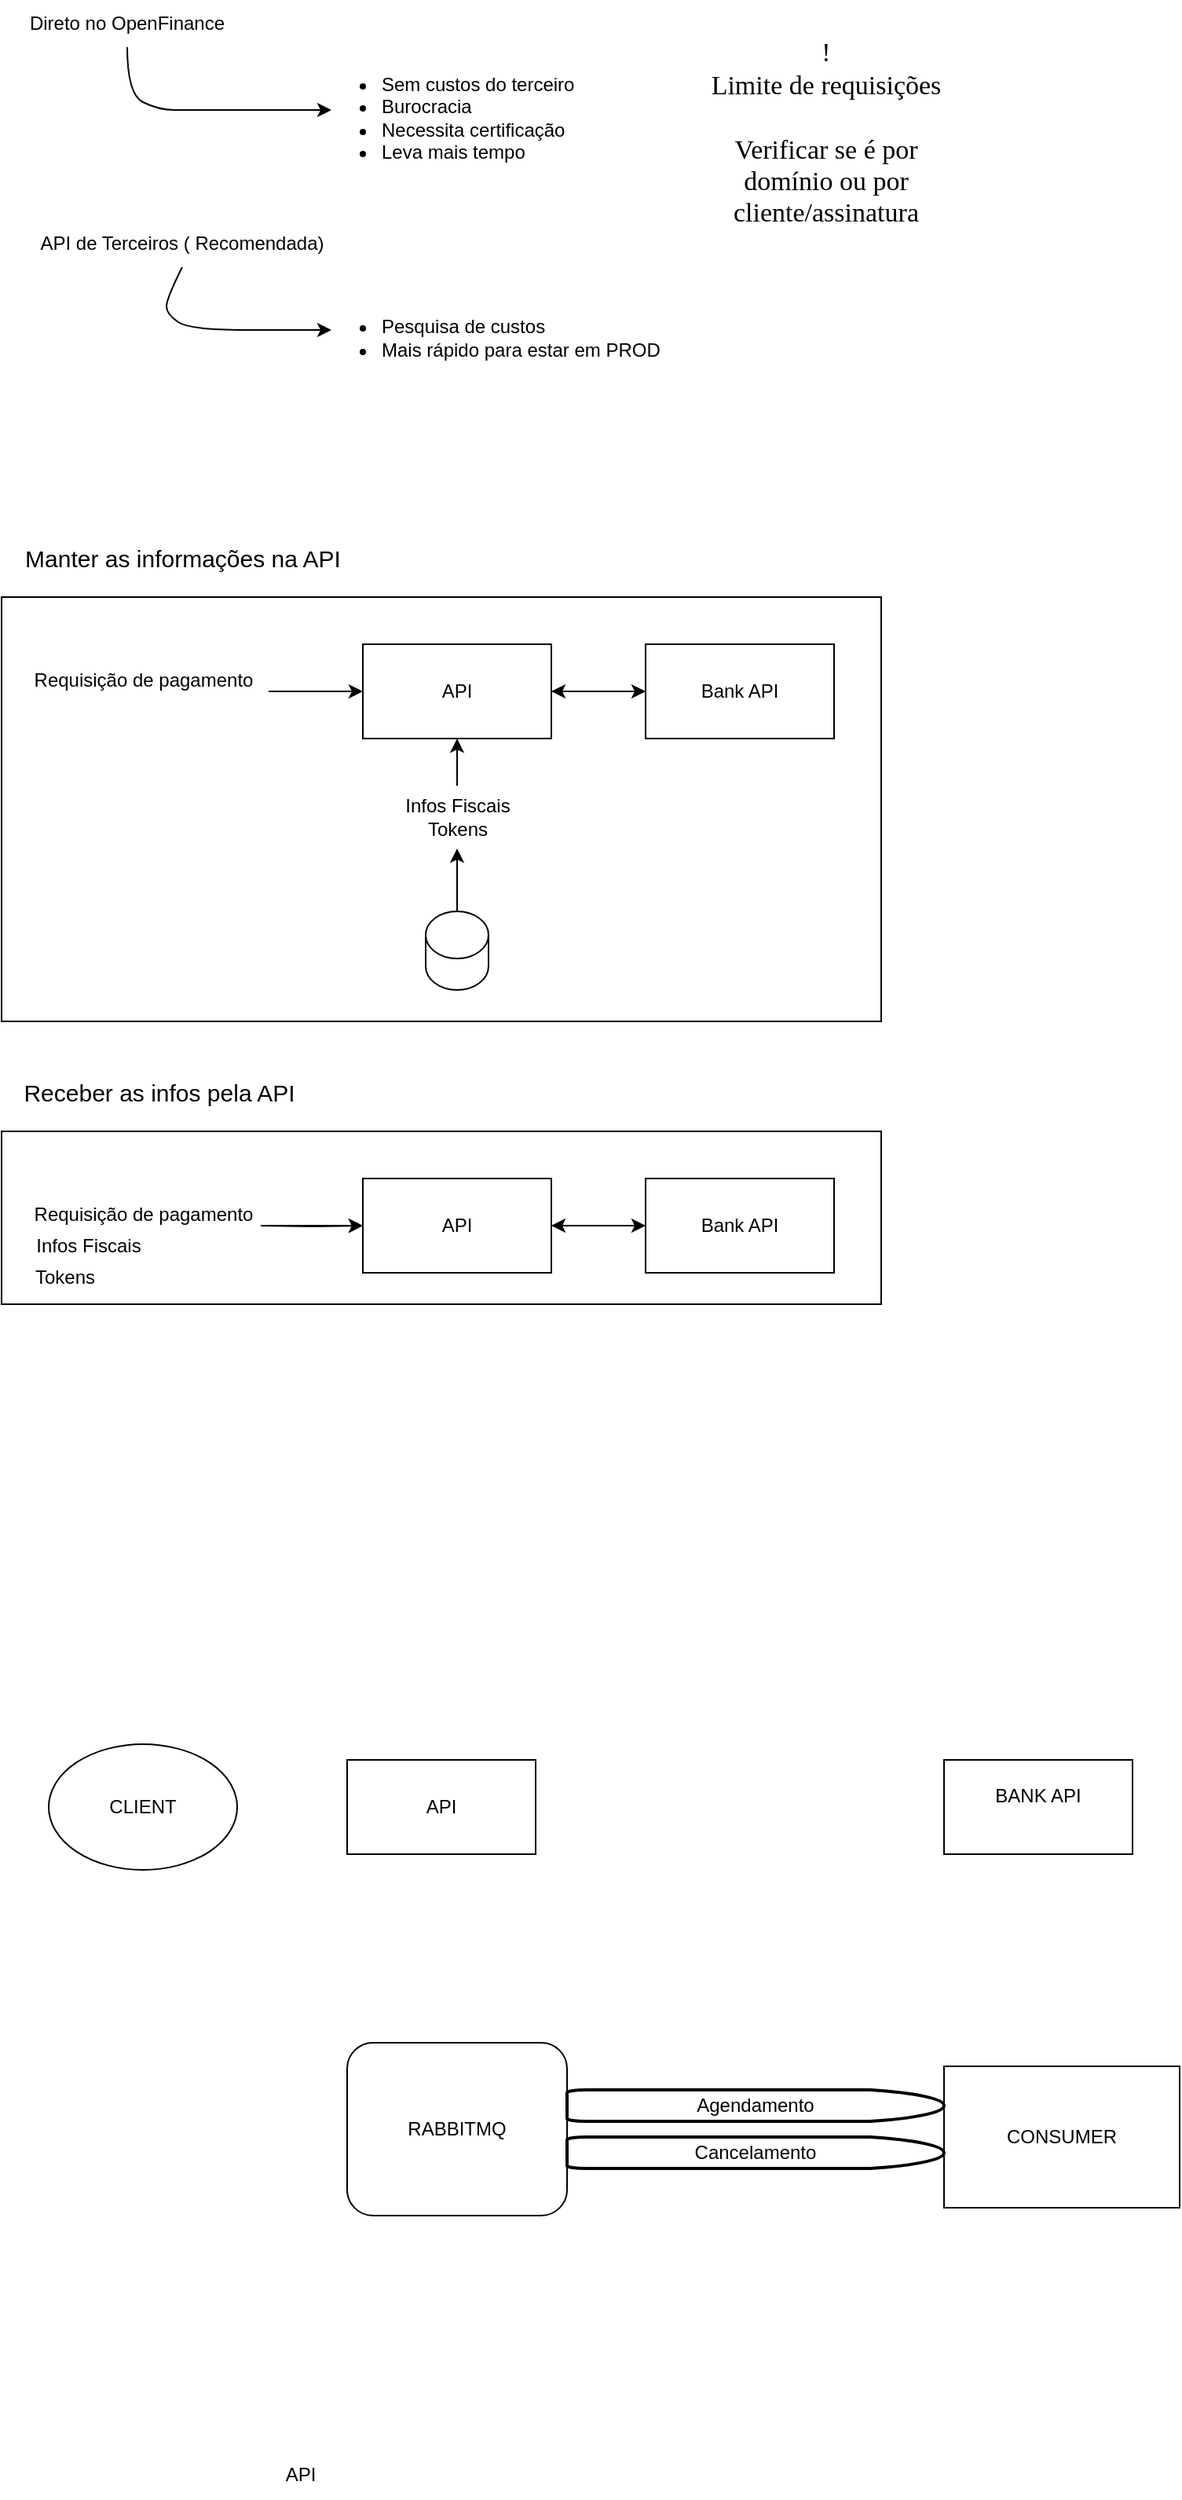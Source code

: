 <mxfile version="26.0.14">
  <diagram name="Page-1" id="8A9vxAhT35mFF_EgVfA0">
    <mxGraphModel dx="989" dy="538" grid="1" gridSize="10" guides="1" tooltips="1" connect="1" arrows="1" fold="1" page="1" pageScale="1" pageWidth="850" pageHeight="1100" math="0" shadow="0">
      <root>
        <mxCell id="0" />
        <mxCell id="1" parent="0" />
        <mxCell id="M50GNinpc0-9XSBfkmc_-64" value="" style="rounded=0;whiteSpace=wrap;html=1;fillColor=none;" vertex="1" parent="1">
          <mxGeometry y="400" width="560" height="270" as="geometry" />
        </mxCell>
        <mxCell id="M50GNinpc0-9XSBfkmc_-52" value="Direto no OpenFinance" style="text;html=1;align=center;verticalAlign=middle;whiteSpace=wrap;rounded=0;" vertex="1" parent="1">
          <mxGeometry x="5" y="20" width="150" height="30" as="geometry" />
        </mxCell>
        <mxCell id="M50GNinpc0-9XSBfkmc_-54" value="&lt;ul&gt;&lt;li&gt;Sem custos do terceiro&lt;/li&gt;&lt;li&gt;Burocracia&lt;/li&gt;&lt;li&gt;Necessita certificação&lt;/li&gt;&lt;li&gt;Leva mais tempo&lt;/li&gt;&lt;/ul&gt;" style="text;html=1;align=left;verticalAlign=middle;whiteSpace=wrap;rounded=0;" vertex="1" parent="1">
          <mxGeometry x="200" y="80" width="240" height="30" as="geometry" />
        </mxCell>
        <mxCell id="M50GNinpc0-9XSBfkmc_-59" value="" style="curved=1;endArrow=classic;html=1;rounded=0;exitX=0.5;exitY=1;exitDx=0;exitDy=0;" edge="1" parent="1" source="M50GNinpc0-9XSBfkmc_-52">
          <mxGeometry width="50" height="50" relative="1" as="geometry">
            <mxPoint x="160" y="140" as="sourcePoint" />
            <mxPoint x="210" y="90" as="targetPoint" />
            <Array as="points">
              <mxPoint x="80" y="80" />
              <mxPoint x="100" y="90" />
              <mxPoint x="120" y="90" />
              <mxPoint x="190" y="90" />
            </Array>
          </mxGeometry>
        </mxCell>
        <mxCell id="M50GNinpc0-9XSBfkmc_-60" value="API de Terceiros ( Recomendada)" style="text;html=1;align=center;verticalAlign=middle;whiteSpace=wrap;rounded=0;" vertex="1" parent="1">
          <mxGeometry x="10" y="160" width="210" height="30" as="geometry" />
        </mxCell>
        <mxCell id="M50GNinpc0-9XSBfkmc_-61" value="&lt;ul&gt;&lt;li&gt;Pesquisa de custos&lt;/li&gt;&lt;li&gt;Mais rápido para estar em PROD&lt;/li&gt;&lt;/ul&gt;" style="text;html=1;align=left;verticalAlign=middle;whiteSpace=wrap;rounded=0;" vertex="1" parent="1">
          <mxGeometry x="200" y="220" width="240" height="30" as="geometry" />
        </mxCell>
        <mxCell id="M50GNinpc0-9XSBfkmc_-62" value="" style="curved=1;endArrow=classic;html=1;rounded=0;exitX=0.5;exitY=1;exitDx=0;exitDy=0;" edge="1" parent="1" source="M50GNinpc0-9XSBfkmc_-60">
          <mxGeometry width="50" height="50" relative="1" as="geometry">
            <mxPoint x="160" y="280" as="sourcePoint" />
            <mxPoint x="210" y="230" as="targetPoint" />
            <Array as="points">
              <mxPoint x="105" y="210" />
              <mxPoint x="105" y="220" />
              <mxPoint x="120" y="230" />
              <mxPoint x="190" y="230" />
            </Array>
          </mxGeometry>
        </mxCell>
        <mxCell id="M50GNinpc0-9XSBfkmc_-63" value="&lt;font face=&quot;Garamond&quot; style=&quot;color: light-dark(rgb(0, 0, 0), rgb(255, 255, 102)); font-size: 17px;&quot;&gt;!&lt;/font&gt;&lt;div&gt;&lt;font face=&quot;Garamond&quot; style=&quot;color: light-dark(rgb(0, 0, 0), rgb(255, 255, 102)); font-size: 17px;&quot;&gt;Limite de requisições&lt;/font&gt;&lt;/div&gt;&lt;div&gt;&lt;font face=&quot;Garamond&quot; style=&quot;color: light-dark(rgb(0, 0, 0), rgb(255, 255, 102)); font-size: 17px;&quot;&gt;&lt;br&gt;&lt;/font&gt;&lt;/div&gt;&lt;div&gt;&lt;font face=&quot;Garamond&quot; style=&quot;color: light-dark(rgb(0, 0, 0), rgb(255, 255, 102)); font-size: 17px;&quot;&gt;Verificar se é por domínio ou por cliente/assinatura&lt;/font&gt;&lt;/div&gt;" style="text;html=1;align=center;verticalAlign=middle;whiteSpace=wrap;rounded=0;" vertex="1" parent="1">
          <mxGeometry x="440" y="30" width="170" height="150" as="geometry" />
        </mxCell>
        <mxCell id="M50GNinpc0-9XSBfkmc_-66" value="&lt;div&gt;&lt;font style=&quot;font-size: 15px;&quot;&gt;Manter as informações na API&lt;/font&gt;&lt;/div&gt;" style="text;html=1;align=center;verticalAlign=middle;resizable=0;points=[];autosize=1;strokeColor=none;fillColor=none;" vertex="1" parent="1">
          <mxGeometry x="5" y="360" width="220" height="30" as="geometry" />
        </mxCell>
        <mxCell id="M50GNinpc0-9XSBfkmc_-76" value="" style="edgeStyle=orthogonalEdgeStyle;rounded=0;orthogonalLoop=1;jettySize=auto;html=1;" edge="1" parent="1" source="M50GNinpc0-9XSBfkmc_-67" target="M50GNinpc0-9XSBfkmc_-75">
          <mxGeometry relative="1" as="geometry" />
        </mxCell>
        <mxCell id="M50GNinpc0-9XSBfkmc_-67" value="API" style="rounded=0;whiteSpace=wrap;html=1;" vertex="1" parent="1">
          <mxGeometry x="230" y="430" width="120" height="60" as="geometry" />
        </mxCell>
        <mxCell id="M50GNinpc0-9XSBfkmc_-78" value="" style="edgeStyle=orthogonalEdgeStyle;rounded=0;orthogonalLoop=1;jettySize=auto;html=1;" edge="1" parent="1" source="M50GNinpc0-9XSBfkmc_-68" target="M50GNinpc0-9XSBfkmc_-67">
          <mxGeometry relative="1" as="geometry" />
        </mxCell>
        <mxCell id="M50GNinpc0-9XSBfkmc_-68" value="Requisição de pagamento&lt;div&gt;&lt;br&gt;&lt;/div&gt;" style="text;html=1;align=center;verticalAlign=middle;resizable=0;points=[];autosize=1;strokeColor=none;fillColor=none;" vertex="1" parent="1">
          <mxGeometry x="10" y="440" width="160" height="40" as="geometry" />
        </mxCell>
        <mxCell id="M50GNinpc0-9XSBfkmc_-74" value="" style="edgeStyle=orthogonalEdgeStyle;rounded=0;orthogonalLoop=1;jettySize=auto;html=1;" edge="1" parent="1" source="M50GNinpc0-9XSBfkmc_-71" target="M50GNinpc0-9XSBfkmc_-67">
          <mxGeometry relative="1" as="geometry" />
        </mxCell>
        <mxCell id="M50GNinpc0-9XSBfkmc_-71" value="Infos Fiscais&lt;div&gt;Tokens&lt;/div&gt;" style="text;html=1;align=center;verticalAlign=middle;resizable=0;points=[];autosize=1;strokeColor=none;fillColor=none;" vertex="1" parent="1">
          <mxGeometry x="245" y="520" width="90" height="40" as="geometry" />
        </mxCell>
        <mxCell id="M50GNinpc0-9XSBfkmc_-73" value="" style="edgeStyle=orthogonalEdgeStyle;rounded=0;orthogonalLoop=1;jettySize=auto;html=1;" edge="1" parent="1" source="M50GNinpc0-9XSBfkmc_-72" target="M50GNinpc0-9XSBfkmc_-71">
          <mxGeometry relative="1" as="geometry" />
        </mxCell>
        <mxCell id="M50GNinpc0-9XSBfkmc_-72" value="" style="shape=cylinder3;whiteSpace=wrap;html=1;boundedLbl=1;backgroundOutline=1;size=15;" vertex="1" parent="1">
          <mxGeometry x="270" y="600" width="40" height="50" as="geometry" />
        </mxCell>
        <mxCell id="M50GNinpc0-9XSBfkmc_-77" value="" style="edgeStyle=orthogonalEdgeStyle;rounded=0;orthogonalLoop=1;jettySize=auto;html=1;" edge="1" parent="1" source="M50GNinpc0-9XSBfkmc_-75" target="M50GNinpc0-9XSBfkmc_-67">
          <mxGeometry relative="1" as="geometry" />
        </mxCell>
        <mxCell id="M50GNinpc0-9XSBfkmc_-75" value="Bank API" style="rounded=0;whiteSpace=wrap;html=1;" vertex="1" parent="1">
          <mxGeometry x="410" y="430" width="120" height="60" as="geometry" />
        </mxCell>
        <mxCell id="M50GNinpc0-9XSBfkmc_-79" value="" style="rounded=0;whiteSpace=wrap;html=1;fillColor=none;" vertex="1" parent="1">
          <mxGeometry y="740" width="560" height="110" as="geometry" />
        </mxCell>
        <mxCell id="M50GNinpc0-9XSBfkmc_-80" value="&lt;div&gt;&lt;font style=&quot;font-size: 15px;&quot;&gt;Receber as infos pela API&lt;/font&gt;&lt;/div&gt;" style="text;html=1;align=center;verticalAlign=middle;resizable=0;points=[];autosize=1;strokeColor=none;fillColor=none;" vertex="1" parent="1">
          <mxGeometry y="700" width="200" height="30" as="geometry" />
        </mxCell>
        <mxCell id="M50GNinpc0-9XSBfkmc_-81" value="" style="edgeStyle=orthogonalEdgeStyle;rounded=0;orthogonalLoop=1;jettySize=auto;html=1;" edge="1" parent="1" source="M50GNinpc0-9XSBfkmc_-82" target="M50GNinpc0-9XSBfkmc_-90">
          <mxGeometry relative="1" as="geometry" />
        </mxCell>
        <mxCell id="M50GNinpc0-9XSBfkmc_-82" value="API" style="rounded=0;whiteSpace=wrap;html=1;" vertex="1" parent="1">
          <mxGeometry x="230" y="770" width="120" height="60" as="geometry" />
        </mxCell>
        <mxCell id="M50GNinpc0-9XSBfkmc_-83" value="" style="edgeStyle=orthogonalEdgeStyle;rounded=0;orthogonalLoop=1;jettySize=auto;html=1;" edge="1" parent="1" source="M50GNinpc0-9XSBfkmc_-84" target="M50GNinpc0-9XSBfkmc_-82">
          <mxGeometry relative="1" as="geometry" />
        </mxCell>
        <mxCell id="M50GNinpc0-9XSBfkmc_-84" value="Requisição de pagamento&lt;div&gt;&lt;br&gt;&lt;/div&gt;" style="text;html=1;align=center;verticalAlign=middle;resizable=0;points=[];autosize=1;strokeColor=none;fillColor=none;" vertex="1" parent="1">
          <mxGeometry x="10" y="780" width="160" height="40" as="geometry" />
        </mxCell>
        <mxCell id="M50GNinpc0-9XSBfkmc_-85" value="" style="edgeStyle=orthogonalEdgeStyle;rounded=0;orthogonalLoop=1;jettySize=auto;html=1;" edge="1" parent="1" target="M50GNinpc0-9XSBfkmc_-82">
          <mxGeometry relative="1" as="geometry">
            <mxPoint x="165" y="800" as="sourcePoint" />
          </mxGeometry>
        </mxCell>
        <mxCell id="M50GNinpc0-9XSBfkmc_-86" value="Infos Fiscais&lt;div&gt;&lt;br&gt;&lt;/div&gt;" style="text;html=1;align=center;verticalAlign=middle;resizable=0;points=[];autosize=1;strokeColor=none;fillColor=none;" vertex="1" parent="1">
          <mxGeometry x="10" y="800" width="90" height="40" as="geometry" />
        </mxCell>
        <mxCell id="M50GNinpc0-9XSBfkmc_-89" value="" style="edgeStyle=orthogonalEdgeStyle;rounded=0;orthogonalLoop=1;jettySize=auto;html=1;" edge="1" parent="1" source="M50GNinpc0-9XSBfkmc_-90" target="M50GNinpc0-9XSBfkmc_-82">
          <mxGeometry relative="1" as="geometry" />
        </mxCell>
        <mxCell id="M50GNinpc0-9XSBfkmc_-90" value="Bank API" style="rounded=0;whiteSpace=wrap;html=1;" vertex="1" parent="1">
          <mxGeometry x="410" y="770" width="120" height="60" as="geometry" />
        </mxCell>
        <mxCell id="M50GNinpc0-9XSBfkmc_-91" value="Tokens&lt;div&gt;&lt;br&gt;&lt;/div&gt;" style="text;html=1;align=center;verticalAlign=middle;resizable=0;points=[];autosize=1;strokeColor=none;fillColor=none;" vertex="1" parent="1">
          <mxGeometry x="10" y="820" width="60" height="40" as="geometry" />
        </mxCell>
        <mxCell id="M50GNinpc0-9XSBfkmc_-94" value="API" style="text;html=1;align=center;verticalAlign=middle;resizable=0;points=[];autosize=1;strokeColor=none;fillColor=none;" vertex="1" parent="1">
          <mxGeometry x="170" y="1580" width="40" height="30" as="geometry" />
        </mxCell>
        <mxCell id="M50GNinpc0-9XSBfkmc_-95" value="RABBITMQ" style="rounded=1;whiteSpace=wrap;html=1;" vertex="1" parent="1">
          <mxGeometry x="220" y="1320" width="140" height="110" as="geometry" />
        </mxCell>
        <mxCell id="M50GNinpc0-9XSBfkmc_-96" value="BANK API&lt;div&gt;&lt;br&gt;&lt;/div&gt;" style="rounded=0;whiteSpace=wrap;html=1;" vertex="1" parent="1">
          <mxGeometry x="600" y="1140" width="120" height="60" as="geometry" />
        </mxCell>
        <mxCell id="M50GNinpc0-9XSBfkmc_-97" value="API" style="rounded=0;whiteSpace=wrap;html=1;" vertex="1" parent="1">
          <mxGeometry x="220" y="1140" width="120" height="60" as="geometry" />
        </mxCell>
        <mxCell id="M50GNinpc0-9XSBfkmc_-98" value="CONSUMER" style="rounded=0;whiteSpace=wrap;html=1;" vertex="1" parent="1">
          <mxGeometry x="600" y="1335" width="150" height="90" as="geometry" />
        </mxCell>
        <mxCell id="M50GNinpc0-9XSBfkmc_-102" value="&lt;div&gt;&lt;br&gt;&lt;/div&gt;&lt;div&gt;&lt;br&gt;&lt;/div&gt;" style="text;html=1;align=center;verticalAlign=middle;resizable=0;points=[];autosize=1;strokeColor=none;fillColor=none;" vertex="1" parent="1">
          <mxGeometry x="50" y="1153" width="20" height="40" as="geometry" />
        </mxCell>
        <mxCell id="M50GNinpc0-9XSBfkmc_-104" value="CLIENT" style="ellipse;whiteSpace=wrap;html=1;" vertex="1" parent="1">
          <mxGeometry x="30" y="1130" width="120" height="80" as="geometry" />
        </mxCell>
        <mxCell id="M50GNinpc0-9XSBfkmc_-106" value="Agendamento" style="strokeWidth=2;html=1;shape=mxgraph.flowchart.delay;whiteSpace=wrap;" vertex="1" parent="1">
          <mxGeometry x="360" y="1350" width="240" height="20" as="geometry" />
        </mxCell>
        <mxCell id="M50GNinpc0-9XSBfkmc_-107" value="Cancelamento" style="strokeWidth=2;html=1;shape=mxgraph.flowchart.delay;whiteSpace=wrap;" vertex="1" parent="1">
          <mxGeometry x="360" y="1380" width="240" height="20" as="geometry" />
        </mxCell>
      </root>
    </mxGraphModel>
  </diagram>
</mxfile>
